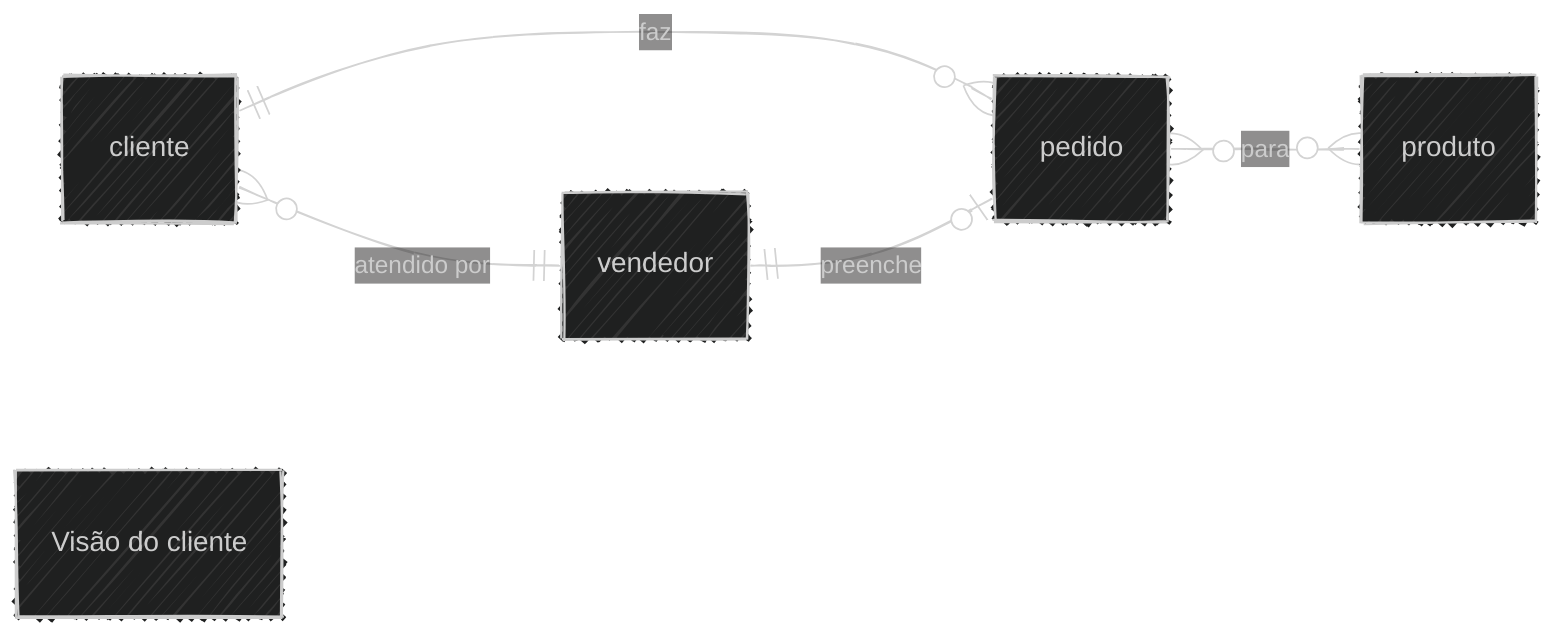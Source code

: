 ---
config:
    title: Integração da visão do (cliente)
    theme: dark
    look: handDrawn
---

erDiagram 
    direction LR
    cliente
    produto
    vendedor
    pedido

    cliente ||--o{ pedido : faz
    pedido }o--o{ produto : para
    cliente }o--|| vendedor : "atendido por"
    vendedor ||--o| pedido : preenche

"Visão do cliente"